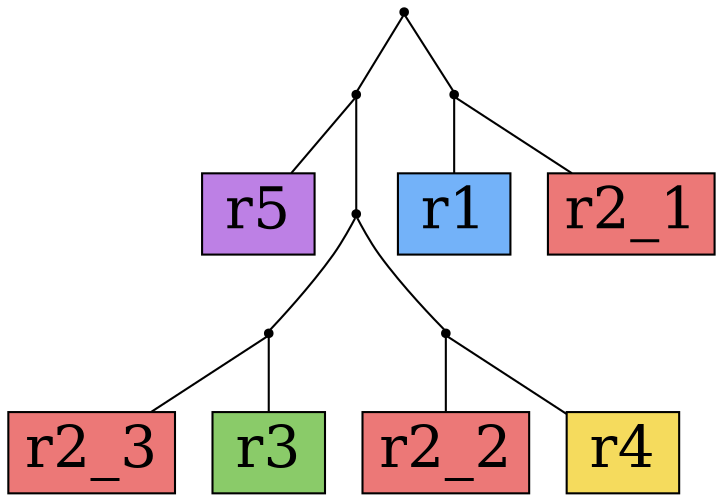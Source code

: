 digraph {
r1[shape=box,style=filled,fontsize=28,fillcolor="#73B2F9"];
r2_1[shape=box,style=filled,fontsize=28,fillcolor="#EC7877"];
r2_2[shape=box,style=filled,fontsize=28,fillcolor="#EC7877"];
r2_3[shape=box,style=filled,fontsize=28,fillcolor="#EC7877"];
r3[shape=box,style=filled,fontsize=28,fillcolor="#8ACB69"];
r4[shape=box,style=filled,fontsize=28,fillcolor="#F5DB5D"];
r5[shape=box,style=filled,fontsize=28,fillcolor="#BD80E5"];
Int0[shape=point,style=filled,fillcolor=black,label=""];
Int0 -> r2_3[arrowhead=none];
Int0 -> r3[arrowhead=none];
Int1[shape=point,style=filled,fillcolor=black,label=""];
Int1 -> r2_2[arrowhead=none];
Int1 -> r4[arrowhead=none];
Int2[shape=point,style=filled,fillcolor=black,label=""];
Int2 -> Int0[arrowhead=none];
Int2 -> Int1[arrowhead=none];
Int3[shape=point,style=filled,fillcolor=black,label=""];
Int3 -> r5[arrowhead=none];
Int3 -> Int2[arrowhead=none];
Int4[shape=point,style=filled,fillcolor=black,label=""];
Int4 -> r1[arrowhead=none];
Int4 -> r2_1[arrowhead=none];
Int5[shape=point,style=filled,fillcolor=black,label=""];
Int5 -> Int3[arrowhead=none];
Int5 -> Int4[arrowhead=none];
}
